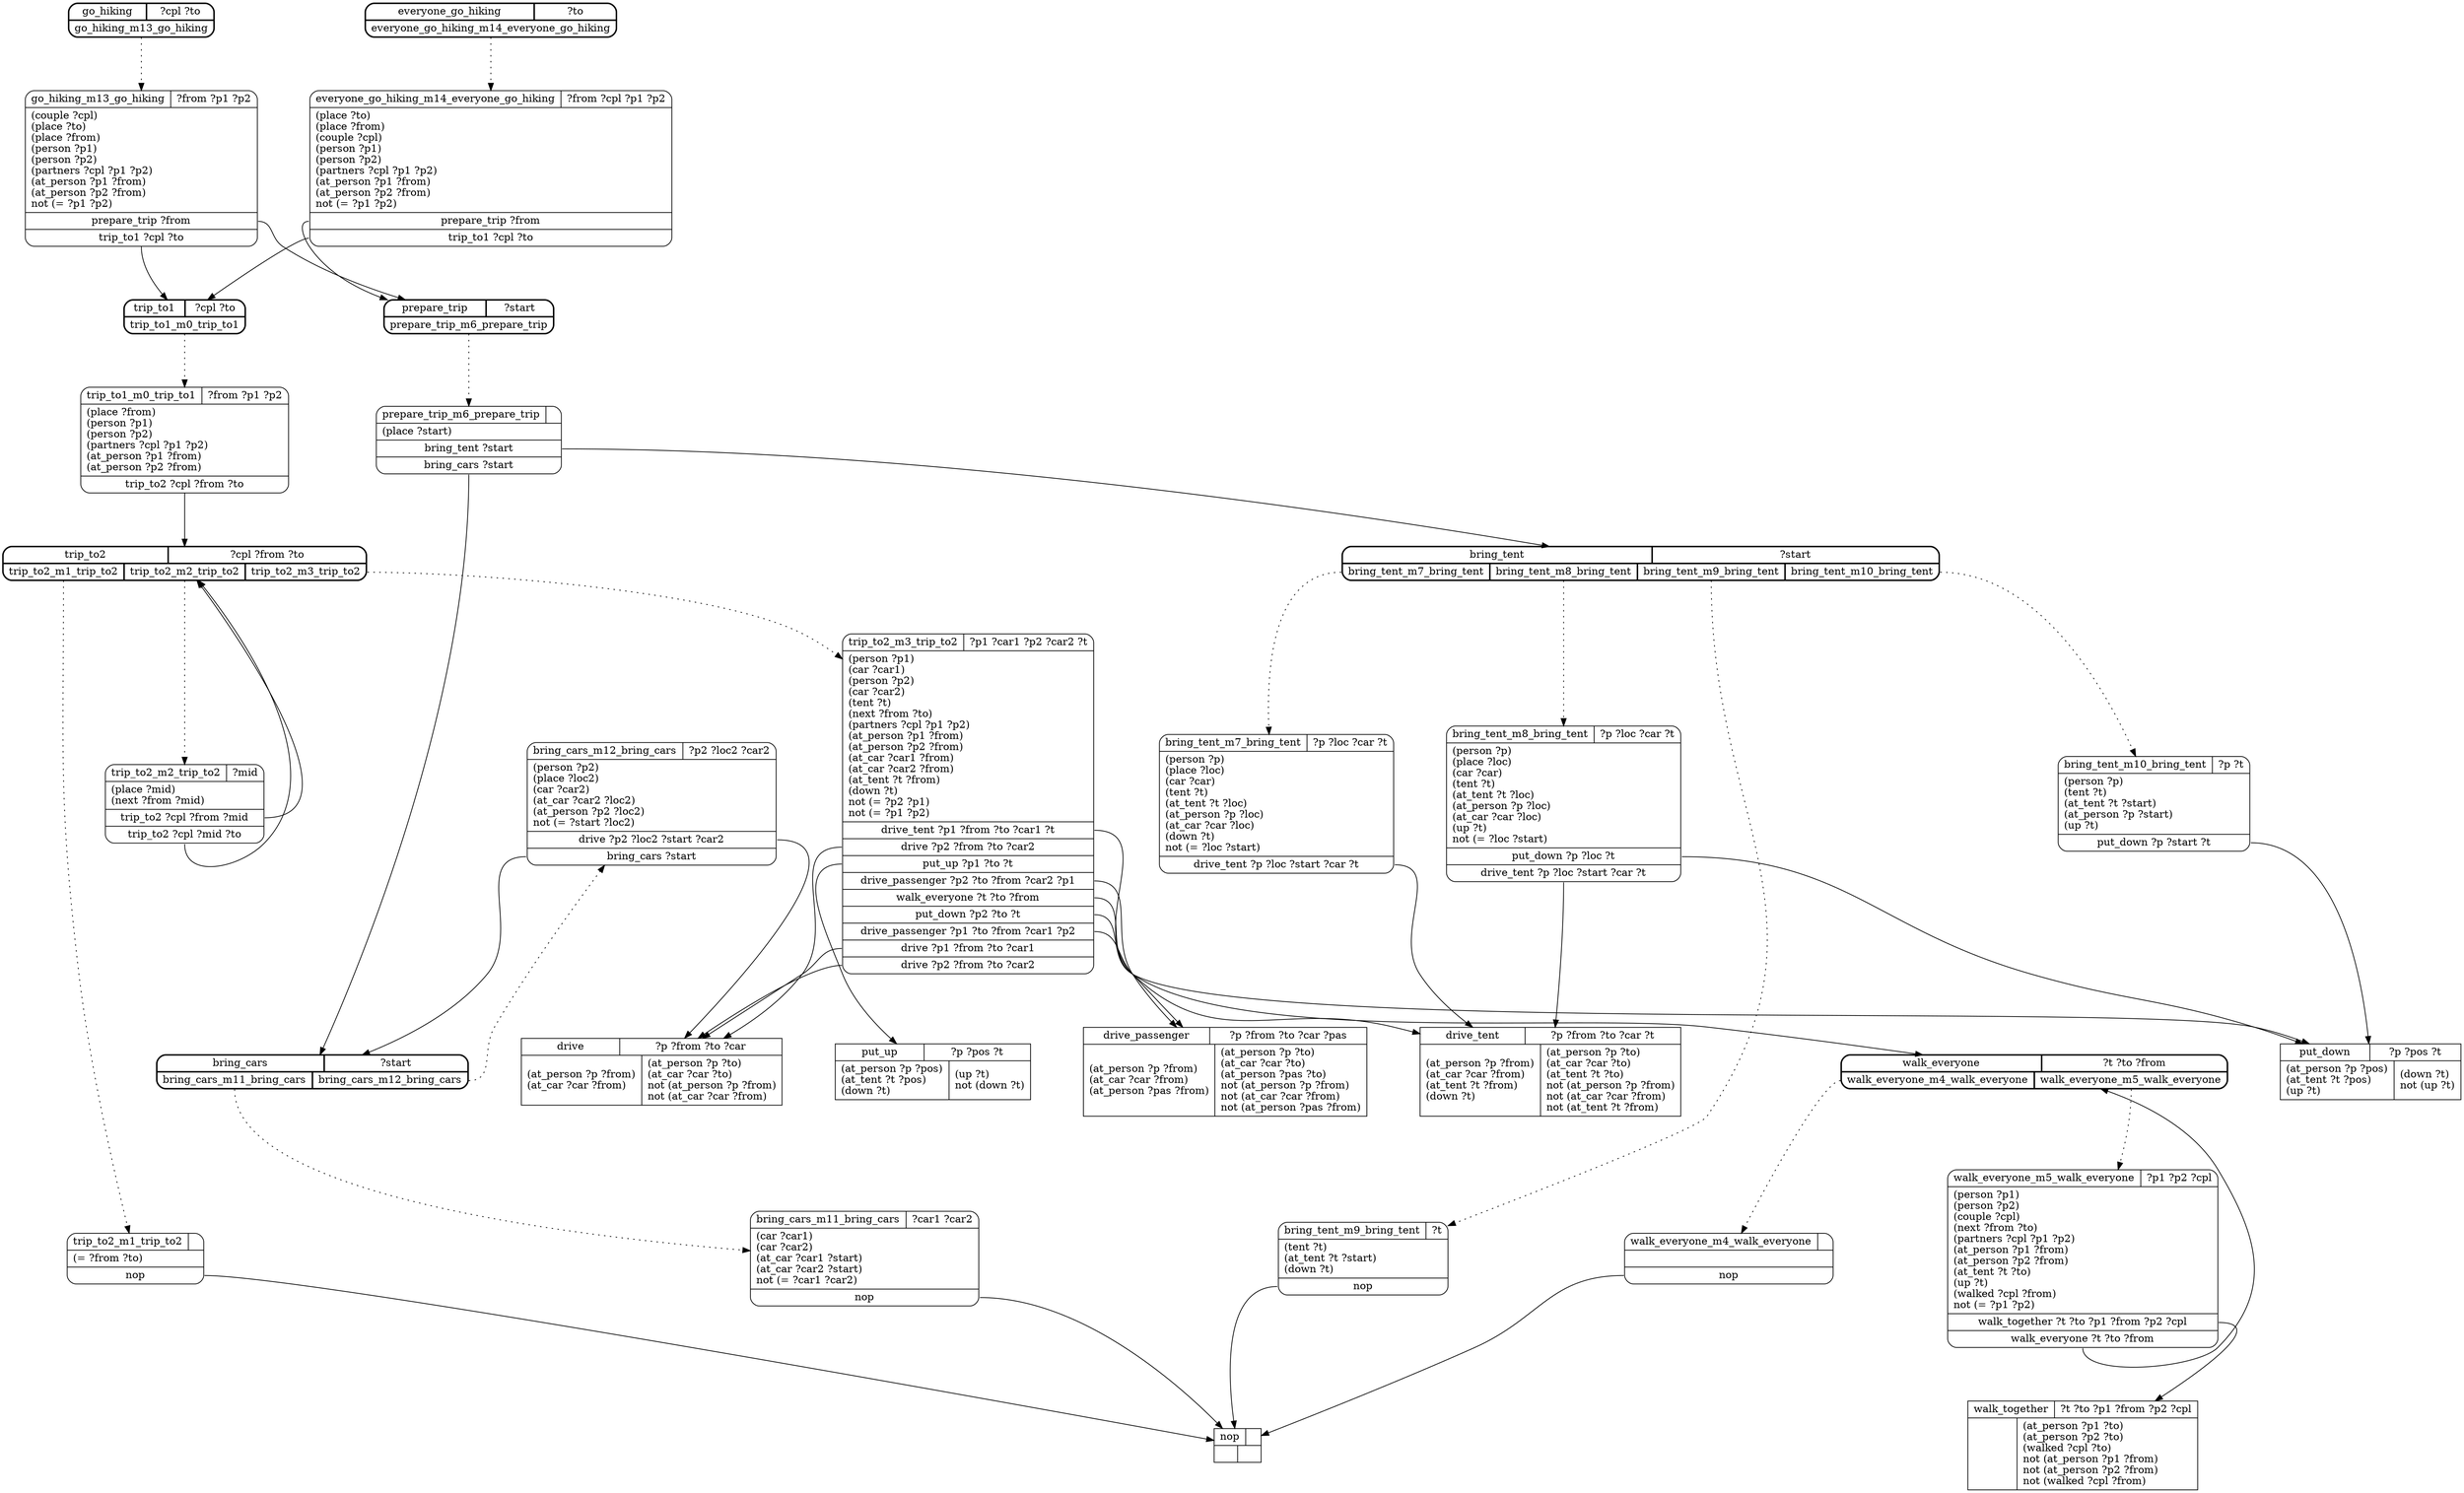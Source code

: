 // Generated by Hype
digraph "hiking" {
  nodesep=1
  ranksep=1
  // Operators
  node [shape=record]
  "put_down" [
    label="{{\N|?p ?pos ?t}|{(at_person ?p ?pos)\l(at_tent ?t ?pos)\l(up ?t)\l|(down ?t)\lnot (up ?t)\l}}"
  ]
  "put_up" [
    label="{{\N|?p ?pos ?t}|{(at_person ?p ?pos)\l(at_tent ?t ?pos)\l(down ?t)\l|(up ?t)\lnot (down ?t)\l}}"
  ]
  "drive_passenger" [
    label="{{\N|?p ?from ?to ?car ?pas}|{(at_person ?p ?from)\l(at_car ?car ?from)\l(at_person ?pas ?from)\l|(at_person ?p ?to)\l(at_car ?car ?to)\l(at_person ?pas ?to)\lnot (at_person ?p ?from)\lnot (at_car ?car ?from)\lnot (at_person ?pas ?from)\l}}"
  ]
  "drive" [
    label="{{\N|?p ?from ?to ?car}|{(at_person ?p ?from)\l(at_car ?car ?from)\l|(at_person ?p ?to)\l(at_car ?car ?to)\lnot (at_person ?p ?from)\lnot (at_car ?car ?from)\l}}"
  ]
  "drive_tent" [
    label="{{\N|?p ?from ?to ?car ?t}|{(at_person ?p ?from)\l(at_car ?car ?from)\l(at_tent ?t ?from)\l(down ?t)\l|(at_person ?p ?to)\l(at_car ?car ?to)\l(at_tent ?t ?to)\lnot (at_person ?p ?from)\lnot (at_car ?car ?from)\lnot (at_tent ?t ?from)\l}}"
  ]
  "walk_together" [
    label="{{\N|?t ?to ?p1 ?from ?p2 ?cpl}|{|(at_person ?p1 ?to)\l(at_person ?p2 ?to)\l(walked ?cpl ?to)\lnot (at_person ?p1 ?from)\lnot (at_person ?p2 ?from)\lnot (walked ?cpl ?from)\l}}"
  ]
  "nop" [
    label="{{\N|}|{|}}"
  ]
  // Methods
  node [shape=Mrecord]
  "trip_to1" [
    style=bold
    label="{{\N|?cpl ?to}|{<0>trip_to1_m0_trip_to1}}"
  ]
  "trip_to1_m0_trip_to1" [
    label="{{\N|?from ?p1 ?p2}|(place ?from)\l(person ?p1)\l(person ?p2)\l(partners ?cpl ?p1 ?p2)\l(at_person ?p1 ?from)\l(at_person ?p2 ?from)\l|<0>trip_to2 ?cpl ?from ?to}"
  ]
  "trip_to1":0 -> "trip_to1_m0_trip_to1" [style=dotted]
  "trip_to1_m0_trip_to1":0 -> "trip_to2"
  "trip_to2" [
    style=bold
    label="{{\N|?cpl ?from ?to}|{<0>trip_to2_m1_trip_to2|<1>trip_to2_m2_trip_to2|<2>trip_to2_m3_trip_to2}}"
  ]
  "trip_to2_m1_trip_to2" [
    label="{{\N|}|(= ?from ?to)\l|<0>nop}"
  ]
  "trip_to2":0 -> "trip_to2_m1_trip_to2" [style=dotted]
  "trip_to2_m1_trip_to2":0 -> "nop"
  "trip_to2_m2_trip_to2" [
    label="{{\N|?mid}|(place ?mid)\l(next ?from ?mid)\l|<0>trip_to2 ?cpl ?from ?mid|<1>trip_to2 ?cpl ?mid ?to}"
  ]
  "trip_to2":1 -> "trip_to2_m2_trip_to2" [style=dotted]
  "trip_to2_m2_trip_to2":0 -> "trip_to2"
  "trip_to2_m2_trip_to2":1 -> "trip_to2"
  "trip_to2_m3_trip_to2" [
    label="{{\N|?p1 ?car1 ?p2 ?car2 ?t}|(person ?p1)\l(car ?car1)\l(person ?p2)\l(car ?car2)\l(tent ?t)\l(next ?from ?to)\l(partners ?cpl ?p1 ?p2)\l(at_person ?p1 ?from)\l(at_person ?p2 ?from)\l(at_car ?car1 ?from)\l(at_car ?car2 ?from)\l(at_tent ?t ?from)\l(down ?t)\lnot (= ?p2 ?p1)\lnot (= ?p1 ?p2)\l|<0>drive_tent ?p1 ?from ?to ?car1 ?t|<1>drive ?p2 ?from ?to ?car2|<2>put_up ?p1 ?to ?t|<3>drive_passenger ?p2 ?to ?from ?car2 ?p1|<4>walk_everyone ?t ?to ?from|<5>put_down ?p2 ?to ?t|<6>drive_passenger ?p1 ?to ?from ?car1 ?p2|<7>drive ?p1 ?from ?to ?car1|<8>drive ?p2 ?from ?to ?car2}"
  ]
  "trip_to2":2 -> "trip_to2_m3_trip_to2" [style=dotted]
  "trip_to2_m3_trip_to2":0 -> "drive_tent"
  "trip_to2_m3_trip_to2":1 -> "drive"
  "trip_to2_m3_trip_to2":2 -> "put_up"
  "trip_to2_m3_trip_to2":3 -> "drive_passenger"
  "trip_to2_m3_trip_to2":4 -> "walk_everyone"
  "trip_to2_m3_trip_to2":5 -> "put_down"
  "trip_to2_m3_trip_to2":6 -> "drive_passenger"
  "trip_to2_m3_trip_to2":7 -> "drive"
  "trip_to2_m3_trip_to2":8 -> "drive"
  "walk_everyone" [
    style=bold
    label="{{\N|?t ?to ?from}|{<0>walk_everyone_m4_walk_everyone|<1>walk_everyone_m5_walk_everyone}}"
  ]
  "walk_everyone_m4_walk_everyone" [
    label="{{\N|}||<0>nop}"
  ]
  "walk_everyone":0 -> "walk_everyone_m4_walk_everyone" [style=dotted]
  "walk_everyone_m4_walk_everyone":0 -> "nop"
  "walk_everyone_m5_walk_everyone" [
    label="{{\N|?p1 ?p2 ?cpl}|(person ?p1)\l(person ?p2)\l(couple ?cpl)\l(next ?from ?to)\l(partners ?cpl ?p1 ?p2)\l(at_person ?p1 ?from)\l(at_person ?p2 ?from)\l(at_tent ?t ?to)\l(up ?t)\l(walked ?cpl ?from)\lnot (= ?p1 ?p2)\l|<0>walk_together ?t ?to ?p1 ?from ?p2 ?cpl|<1>walk_everyone ?t ?to ?from}"
  ]
  "walk_everyone":1 -> "walk_everyone_m5_walk_everyone" [style=dotted]
  "walk_everyone_m5_walk_everyone":0 -> "walk_together"
  "walk_everyone_m5_walk_everyone":1 -> "walk_everyone"
  "prepare_trip" [
    style=bold
    label="{{\N|?start}|{<0>prepare_trip_m6_prepare_trip}}"
  ]
  "prepare_trip_m6_prepare_trip" [
    label="{{\N|}|(place ?start)\l|<0>bring_tent ?start|<1>bring_cars ?start}"
  ]
  "prepare_trip":0 -> "prepare_trip_m6_prepare_trip" [style=dotted]
  "prepare_trip_m6_prepare_trip":0 -> "bring_tent"
  "prepare_trip_m6_prepare_trip":1 -> "bring_cars"
  "bring_tent" [
    style=bold
    label="{{\N|?start}|{<0>bring_tent_m7_bring_tent|<1>bring_tent_m8_bring_tent|<2>bring_tent_m9_bring_tent|<3>bring_tent_m10_bring_tent}}"
  ]
  "bring_tent_m7_bring_tent" [
    label="{{\N|?p ?loc ?car ?t}|(person ?p)\l(place ?loc)\l(car ?car)\l(tent ?t)\l(at_tent ?t ?loc)\l(at_person ?p ?loc)\l(at_car ?car ?loc)\l(down ?t)\lnot (= ?loc ?start)\l|<0>drive_tent ?p ?loc ?start ?car ?t}"
  ]
  "bring_tent":0 -> "bring_tent_m7_bring_tent" [style=dotted]
  "bring_tent_m7_bring_tent":0 -> "drive_tent"
  "bring_tent_m8_bring_tent" [
    label="{{\N|?p ?loc ?car ?t}|(person ?p)\l(place ?loc)\l(car ?car)\l(tent ?t)\l(at_tent ?t ?loc)\l(at_person ?p ?loc)\l(at_car ?car ?loc)\l(up ?t)\lnot (= ?loc ?start)\l|<0>put_down ?p ?loc ?t|<1>drive_tent ?p ?loc ?start ?car ?t}"
  ]
  "bring_tent":1 -> "bring_tent_m8_bring_tent" [style=dotted]
  "bring_tent_m8_bring_tent":0 -> "put_down"
  "bring_tent_m8_bring_tent":1 -> "drive_tent"
  "bring_tent_m9_bring_tent" [
    label="{{\N|?t}|(tent ?t)\l(at_tent ?t ?start)\l(down ?t)\l|<0>nop}"
  ]
  "bring_tent":2 -> "bring_tent_m9_bring_tent" [style=dotted]
  "bring_tent_m9_bring_tent":0 -> "nop"
  "bring_tent_m10_bring_tent" [
    label="{{\N|?p ?t}|(person ?p)\l(tent ?t)\l(at_tent ?t ?start)\l(at_person ?p ?start)\l(up ?t)\l|<0>put_down ?p ?start ?t}"
  ]
  "bring_tent":3 -> "bring_tent_m10_bring_tent" [style=dotted]
  "bring_tent_m10_bring_tent":0 -> "put_down"
  "bring_cars" [
    style=bold
    label="{{\N|?start}|{<0>bring_cars_m11_bring_cars|<1>bring_cars_m12_bring_cars}}"
  ]
  "bring_cars_m11_bring_cars" [
    label="{{\N|?car1 ?car2}|(car ?car1)\l(car ?car2)\l(at_car ?car1 ?start)\l(at_car ?car2 ?start)\lnot (= ?car1 ?car2)\l|<0>nop}"
  ]
  "bring_cars":0 -> "bring_cars_m11_bring_cars" [style=dotted]
  "bring_cars_m11_bring_cars":0 -> "nop"
  "bring_cars_m12_bring_cars" [
    label="{{\N|?p2 ?loc2 ?car2}|(person ?p2)\l(place ?loc2)\l(car ?car2)\l(at_car ?car2 ?loc2)\l(at_person ?p2 ?loc2)\lnot (= ?start ?loc2)\l|<0>drive ?p2 ?loc2 ?start ?car2|<1>bring_cars ?start}"
  ]
  "bring_cars":1 -> "bring_cars_m12_bring_cars" [style=dotted]
  "bring_cars_m12_bring_cars":0 -> "drive"
  "bring_cars_m12_bring_cars":1 -> "bring_cars"
  "go_hiking" [
    style=bold
    label="{{\N|?cpl ?to}|{<0>go_hiking_m13_go_hiking}}"
  ]
  "go_hiking_m13_go_hiking" [
    label="{{\N|?from ?p1 ?p2}|(couple ?cpl)\l(place ?to)\l(place ?from)\l(person ?p1)\l(person ?p2)\l(partners ?cpl ?p1 ?p2)\l(at_person ?p1 ?from)\l(at_person ?p2 ?from)\lnot (= ?p1 ?p2)\l|<0>prepare_trip ?from|<1>trip_to1 ?cpl ?to}"
  ]
  "go_hiking":0 -> "go_hiking_m13_go_hiking" [style=dotted]
  "go_hiking_m13_go_hiking":0 -> "prepare_trip"
  "go_hiking_m13_go_hiking":1 -> "trip_to1"
  "everyone_go_hiking" [
    style=bold
    label="{{\N|?to}|{<0>everyone_go_hiking_m14_everyone_go_hiking}}"
  ]
  "everyone_go_hiking_m14_everyone_go_hiking" [
    label="{{\N|?from ?cpl ?p1 ?p2}|(place ?to)\l(place ?from)\l(couple ?cpl)\l(person ?p1)\l(person ?p2)\l(partners ?cpl ?p1 ?p2)\l(at_person ?p1 ?from)\l(at_person ?p2 ?from)\lnot (= ?p1 ?p2)\l|<0>prepare_trip ?from|<1>trip_to1 ?cpl ?to}"
  ]
  "everyone_go_hiking":0 -> "everyone_go_hiking_m14_everyone_go_hiking" [style=dotted]
  "everyone_go_hiking_m14_everyone_go_hiking":0 -> "prepare_trip"
  "everyone_go_hiking_m14_everyone_go_hiking":1 -> "trip_to1"
}